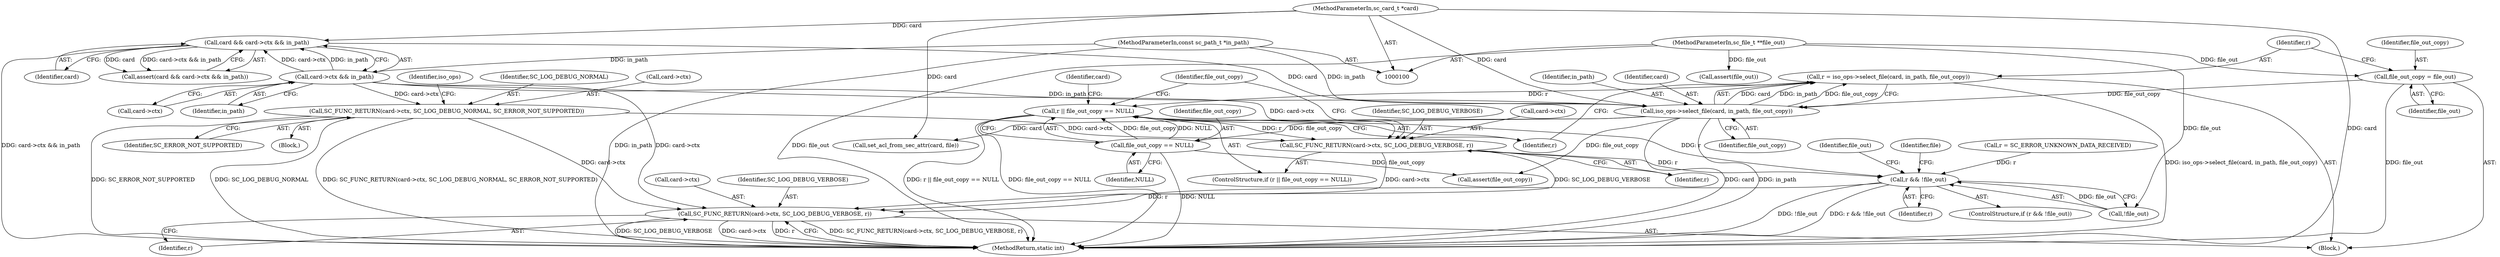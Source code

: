 digraph "0_OpenSC_8fe377e93b4b56060e5bbfb6f3142ceaeca744fa_16@pointer" {
"1000151" [label="(Call,SC_FUNC_RETURN(card->ctx, SC_LOG_DEBUG_VERBOSE, r))"];
"1000124" [label="(Call,SC_FUNC_RETURN(card->ctx, SC_LOG_DEBUG_NORMAL, SC_ERROR_NOT_SUPPORTED))"];
"1000111" [label="(Call,card->ctx && in_path)"];
"1000102" [label="(MethodParameterIn,const sc_path_t *in_path)"];
"1000146" [label="(Call,r || file_out_copy == NULL)"];
"1000139" [label="(Call,r = iso_ops->select_file(card, in_path, file_out_copy))"];
"1000141" [label="(Call,iso_ops->select_file(card, in_path, file_out_copy))"];
"1000109" [label="(Call,card && card->ctx && in_path)"];
"1000101" [label="(MethodParameterIn,sc_card_t *card)"];
"1000136" [label="(Call,file_out_copy = file_out)"];
"1000103" [label="(MethodParameterIn,sc_file_t **file_out)"];
"1000148" [label="(Call,file_out_copy == NULL)"];
"1000183" [label="(Call,r && !file_out)"];
"1000197" [label="(Call,SC_FUNC_RETURN(card->ctx, SC_LOG_DEBUG_VERBOSE, r))"];
"1000136" [label="(Call,file_out_copy = file_out)"];
"1000150" [label="(Identifier,NULL)"];
"1000104" [label="(Block,)"];
"1000101" [label="(MethodParameterIn,sc_card_t *card)"];
"1000145" [label="(ControlStructure,if (r || file_out_copy == NULL))"];
"1000185" [label="(Call,!file_out)"];
"1000153" [label="(Identifier,card)"];
"1000124" [label="(Call,SC_FUNC_RETURN(card->ctx, SC_LOG_DEBUG_NORMAL, SC_ERROR_NOT_SUPPORTED))"];
"1000143" [label="(Identifier,in_path)"];
"1000179" [label="(Call,r = SC_ERROR_UNKNOWN_DATA_RECEIVED)"];
"1000198" [label="(Call,card->ctx)"];
"1000191" [label="(Call,assert(file_out))"];
"1000183" [label="(Call,r && !file_out)"];
"1000103" [label="(MethodParameterIn,sc_file_t **file_out)"];
"1000158" [label="(Identifier,file_out_copy)"];
"1000138" [label="(Identifier,file_out)"];
"1000120" [label="(Block,)"];
"1000201" [label="(Identifier,SC_LOG_DEBUG_VERBOSE)"];
"1000129" [label="(Identifier,SC_ERROR_NOT_SUPPORTED)"];
"1000155" [label="(Identifier,SC_LOG_DEBUG_VERBOSE)"];
"1000147" [label="(Identifier,r)"];
"1000148" [label="(Call,file_out_copy == NULL)"];
"1000110" [label="(Identifier,card)"];
"1000151" [label="(Call,SC_FUNC_RETURN(card->ctx, SC_LOG_DEBUG_VERBOSE, r))"];
"1000111" [label="(Call,card->ctx && in_path)"];
"1000192" [label="(Identifier,file_out)"];
"1000108" [label="(Call,assert(card && card->ctx && in_path))"];
"1000146" [label="(Call,r || file_out_copy == NULL)"];
"1000139" [label="(Call,r = iso_ops->select_file(card, in_path, file_out_copy))"];
"1000128" [label="(Identifier,SC_LOG_DEBUG_NORMAL)"];
"1000157" [label="(Call,assert(file_out_copy))"];
"1000175" [label="(Call,set_acl_from_sec_attr(card, file))"];
"1000188" [label="(Identifier,file)"];
"1000202" [label="(Identifier,r)"];
"1000140" [label="(Identifier,r)"];
"1000197" [label="(Call,SC_FUNC_RETURN(card->ctx, SC_LOG_DEBUG_VERBOSE, r))"];
"1000125" [label="(Call,card->ctx)"];
"1000142" [label="(Identifier,card)"];
"1000149" [label="(Identifier,file_out_copy)"];
"1000137" [label="(Identifier,file_out_copy)"];
"1000102" [label="(MethodParameterIn,const sc_path_t *in_path)"];
"1000182" [label="(ControlStructure,if (r && !file_out))"];
"1000112" [label="(Call,card->ctx)"];
"1000152" [label="(Call,card->ctx)"];
"1000184" [label="(Identifier,r)"];
"1000203" [label="(MethodReturn,static int)"];
"1000115" [label="(Identifier,in_path)"];
"1000156" [label="(Identifier,r)"];
"1000141" [label="(Call,iso_ops->select_file(card, in_path, file_out_copy))"];
"1000144" [label="(Identifier,file_out_copy)"];
"1000109" [label="(Call,card && card->ctx && in_path)"];
"1000132" [label="(Identifier,iso_ops)"];
"1000151" -> "1000145"  [label="AST: "];
"1000151" -> "1000156"  [label="CFG: "];
"1000152" -> "1000151"  [label="AST: "];
"1000155" -> "1000151"  [label="AST: "];
"1000156" -> "1000151"  [label="AST: "];
"1000158" -> "1000151"  [label="CFG: "];
"1000124" -> "1000151"  [label="DDG: card->ctx"];
"1000111" -> "1000151"  [label="DDG: card->ctx"];
"1000146" -> "1000151"  [label="DDG: r"];
"1000151" -> "1000183"  [label="DDG: r"];
"1000151" -> "1000197"  [label="DDG: card->ctx"];
"1000151" -> "1000197"  [label="DDG: SC_LOG_DEBUG_VERBOSE"];
"1000124" -> "1000120"  [label="AST: "];
"1000124" -> "1000129"  [label="CFG: "];
"1000125" -> "1000124"  [label="AST: "];
"1000128" -> "1000124"  [label="AST: "];
"1000129" -> "1000124"  [label="AST: "];
"1000132" -> "1000124"  [label="CFG: "];
"1000124" -> "1000203"  [label="DDG: SC_ERROR_NOT_SUPPORTED"];
"1000124" -> "1000203"  [label="DDG: SC_LOG_DEBUG_NORMAL"];
"1000124" -> "1000203"  [label="DDG: SC_FUNC_RETURN(card->ctx, SC_LOG_DEBUG_NORMAL, SC_ERROR_NOT_SUPPORTED)"];
"1000111" -> "1000124"  [label="DDG: card->ctx"];
"1000124" -> "1000197"  [label="DDG: card->ctx"];
"1000111" -> "1000109"  [label="AST: "];
"1000111" -> "1000112"  [label="CFG: "];
"1000111" -> "1000115"  [label="CFG: "];
"1000112" -> "1000111"  [label="AST: "];
"1000115" -> "1000111"  [label="AST: "];
"1000109" -> "1000111"  [label="CFG: "];
"1000111" -> "1000109"  [label="DDG: card->ctx"];
"1000111" -> "1000109"  [label="DDG: in_path"];
"1000102" -> "1000111"  [label="DDG: in_path"];
"1000111" -> "1000141"  [label="DDG: in_path"];
"1000111" -> "1000197"  [label="DDG: card->ctx"];
"1000102" -> "1000100"  [label="AST: "];
"1000102" -> "1000203"  [label="DDG: in_path"];
"1000102" -> "1000141"  [label="DDG: in_path"];
"1000146" -> "1000145"  [label="AST: "];
"1000146" -> "1000147"  [label="CFG: "];
"1000146" -> "1000148"  [label="CFG: "];
"1000147" -> "1000146"  [label="AST: "];
"1000148" -> "1000146"  [label="AST: "];
"1000153" -> "1000146"  [label="CFG: "];
"1000158" -> "1000146"  [label="CFG: "];
"1000146" -> "1000203"  [label="DDG: file_out_copy == NULL"];
"1000146" -> "1000203"  [label="DDG: r || file_out_copy == NULL"];
"1000139" -> "1000146"  [label="DDG: r"];
"1000148" -> "1000146"  [label="DDG: file_out_copy"];
"1000148" -> "1000146"  [label="DDG: NULL"];
"1000146" -> "1000183"  [label="DDG: r"];
"1000139" -> "1000104"  [label="AST: "];
"1000139" -> "1000141"  [label="CFG: "];
"1000140" -> "1000139"  [label="AST: "];
"1000141" -> "1000139"  [label="AST: "];
"1000147" -> "1000139"  [label="CFG: "];
"1000139" -> "1000203"  [label="DDG: iso_ops->select_file(card, in_path, file_out_copy)"];
"1000141" -> "1000139"  [label="DDG: card"];
"1000141" -> "1000139"  [label="DDG: in_path"];
"1000141" -> "1000139"  [label="DDG: file_out_copy"];
"1000141" -> "1000144"  [label="CFG: "];
"1000142" -> "1000141"  [label="AST: "];
"1000143" -> "1000141"  [label="AST: "];
"1000144" -> "1000141"  [label="AST: "];
"1000141" -> "1000203"  [label="DDG: card"];
"1000141" -> "1000203"  [label="DDG: in_path"];
"1000109" -> "1000141"  [label="DDG: card"];
"1000101" -> "1000141"  [label="DDG: card"];
"1000136" -> "1000141"  [label="DDG: file_out_copy"];
"1000141" -> "1000148"  [label="DDG: file_out_copy"];
"1000141" -> "1000157"  [label="DDG: file_out_copy"];
"1000141" -> "1000175"  [label="DDG: card"];
"1000109" -> "1000108"  [label="AST: "];
"1000109" -> "1000110"  [label="CFG: "];
"1000110" -> "1000109"  [label="AST: "];
"1000108" -> "1000109"  [label="CFG: "];
"1000109" -> "1000203"  [label="DDG: card->ctx && in_path"];
"1000109" -> "1000108"  [label="DDG: card"];
"1000109" -> "1000108"  [label="DDG: card->ctx && in_path"];
"1000101" -> "1000109"  [label="DDG: card"];
"1000101" -> "1000100"  [label="AST: "];
"1000101" -> "1000203"  [label="DDG: card"];
"1000101" -> "1000175"  [label="DDG: card"];
"1000136" -> "1000104"  [label="AST: "];
"1000136" -> "1000138"  [label="CFG: "];
"1000137" -> "1000136"  [label="AST: "];
"1000138" -> "1000136"  [label="AST: "];
"1000140" -> "1000136"  [label="CFG: "];
"1000136" -> "1000203"  [label="DDG: file_out"];
"1000103" -> "1000136"  [label="DDG: file_out"];
"1000103" -> "1000100"  [label="AST: "];
"1000103" -> "1000203"  [label="DDG: file_out"];
"1000103" -> "1000185"  [label="DDG: file_out"];
"1000103" -> "1000191"  [label="DDG: file_out"];
"1000148" -> "1000150"  [label="CFG: "];
"1000149" -> "1000148"  [label="AST: "];
"1000150" -> "1000148"  [label="AST: "];
"1000148" -> "1000203"  [label="DDG: NULL"];
"1000148" -> "1000157"  [label="DDG: file_out_copy"];
"1000183" -> "1000182"  [label="AST: "];
"1000183" -> "1000184"  [label="CFG: "];
"1000183" -> "1000185"  [label="CFG: "];
"1000184" -> "1000183"  [label="AST: "];
"1000185" -> "1000183"  [label="AST: "];
"1000188" -> "1000183"  [label="CFG: "];
"1000192" -> "1000183"  [label="CFG: "];
"1000183" -> "1000203"  [label="DDG: !file_out"];
"1000183" -> "1000203"  [label="DDG: r && !file_out"];
"1000179" -> "1000183"  [label="DDG: r"];
"1000185" -> "1000183"  [label="DDG: file_out"];
"1000183" -> "1000197"  [label="DDG: r"];
"1000197" -> "1000104"  [label="AST: "];
"1000197" -> "1000202"  [label="CFG: "];
"1000198" -> "1000197"  [label="AST: "];
"1000201" -> "1000197"  [label="AST: "];
"1000202" -> "1000197"  [label="AST: "];
"1000203" -> "1000197"  [label="CFG: "];
"1000197" -> "1000203"  [label="DDG: SC_FUNC_RETURN(card->ctx, SC_LOG_DEBUG_VERBOSE, r)"];
"1000197" -> "1000203"  [label="DDG: SC_LOG_DEBUG_VERBOSE"];
"1000197" -> "1000203"  [label="DDG: card->ctx"];
"1000197" -> "1000203"  [label="DDG: r"];
}
